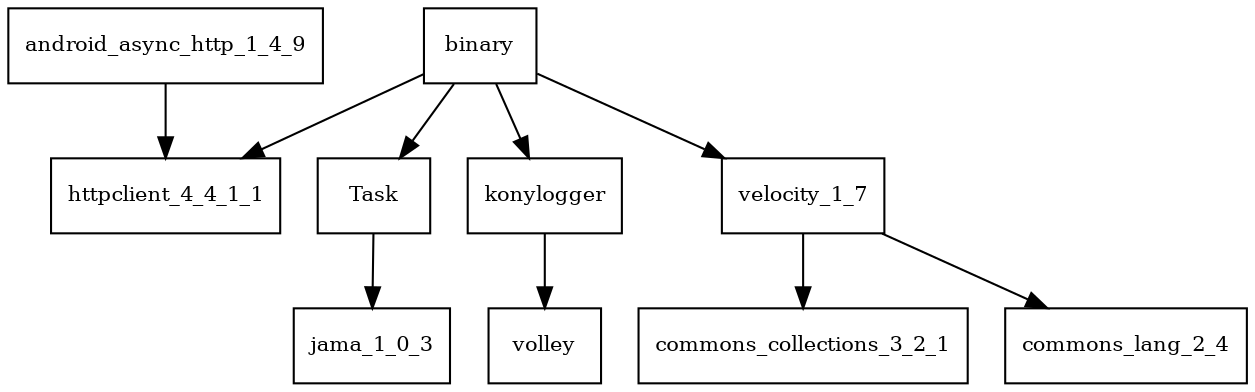 digraph dependencies {
  node [shape = box, fontsize=10.0];
  Task -> jama_1_0_3;
  android_async_http_1_4_9 -> httpclient_4_4_1_1;
  binary -> Task;
  binary -> httpclient_4_4_1_1;
  binary -> konylogger;
  binary -> velocity_1_7;
  konylogger -> volley;
  velocity_1_7 -> commons_collections_3_2_1;
  velocity_1_7 -> commons_lang_2_4;
}
